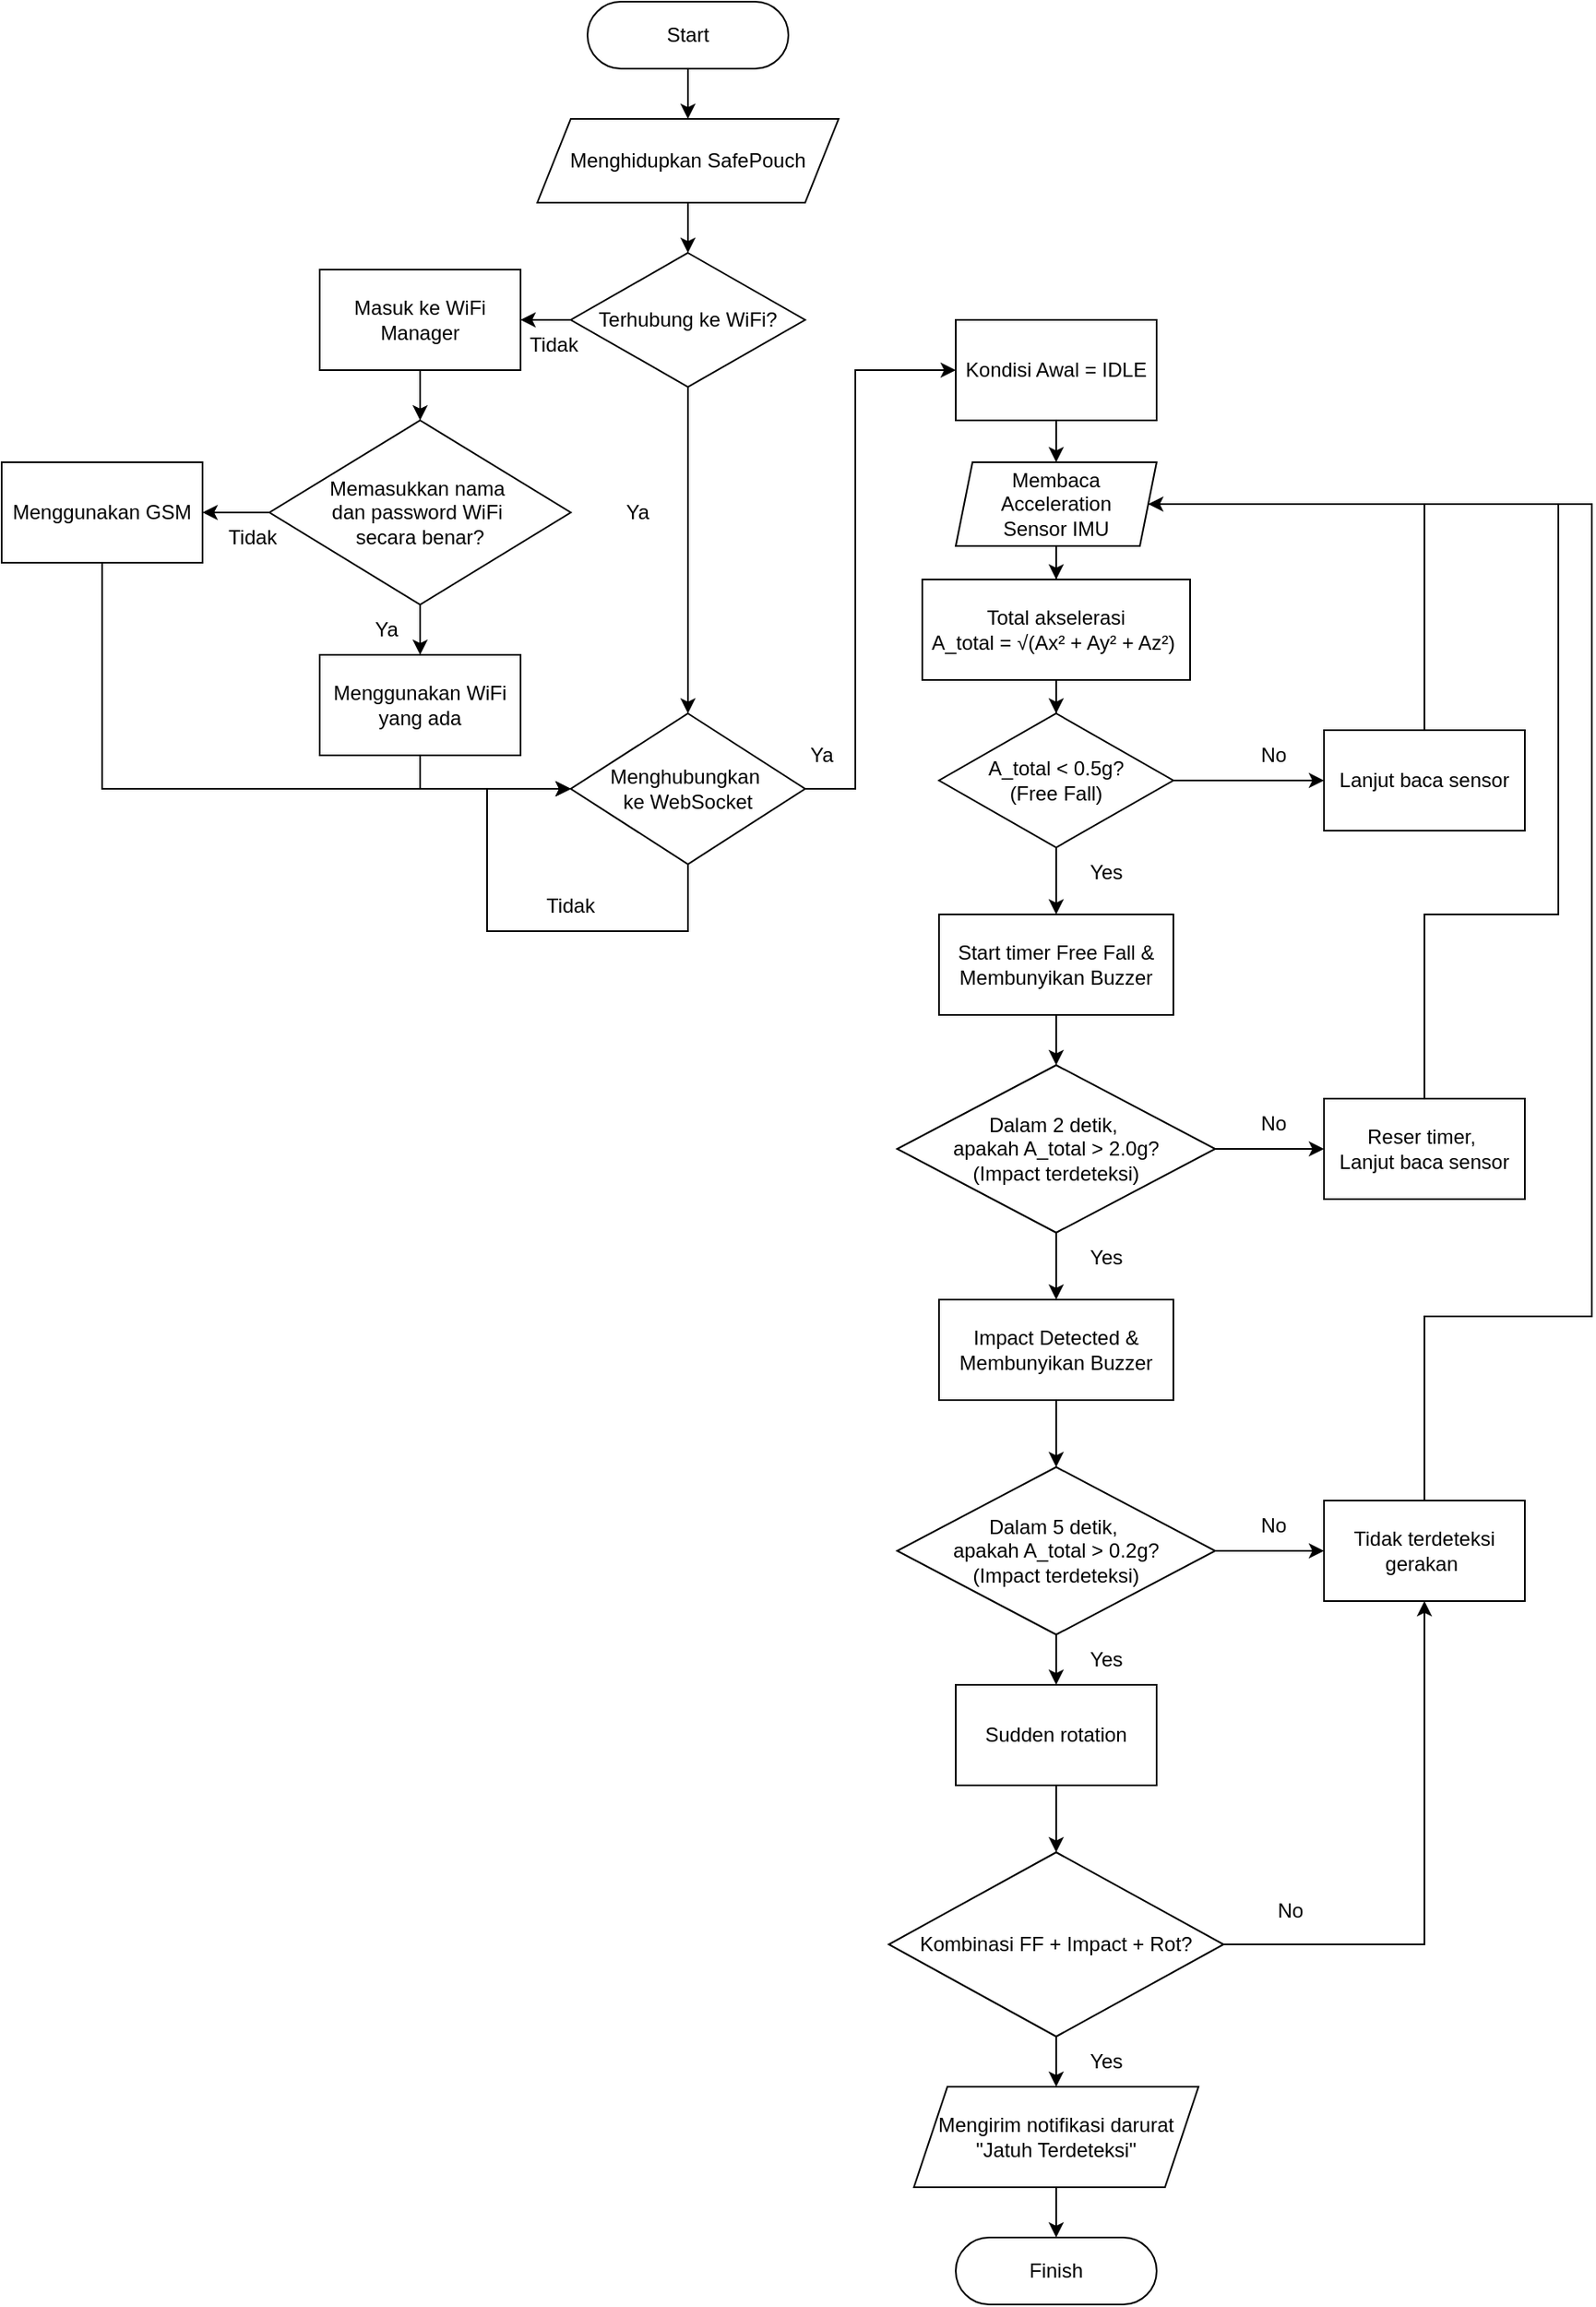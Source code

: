 <mxfile version="27.1.6">
  <diagram name="Page-1" id="5Ik2N1ymnzJY92Wbv4VA">
    <mxGraphModel dx="2492" dy="1745" grid="1" gridSize="10" guides="1" tooltips="1" connect="1" arrows="1" fold="1" page="1" pageScale="1" pageWidth="850" pageHeight="1100" math="0" shadow="0">
      <root>
        <mxCell id="0" />
        <mxCell id="1" parent="0" />
        <mxCell id="ZHBRc-rMhsBS03Q9fHRM-2" value="Finish" style="rounded=1;whiteSpace=wrap;html=1;arcSize=50;" parent="1" vertex="1">
          <mxGeometry x="120" y="1190" width="120" height="40" as="geometry" />
        </mxCell>
        <mxCell id="ZHBRc-rMhsBS03Q9fHRM-9" value="" style="edgeStyle=orthogonalEdgeStyle;rounded=0;orthogonalLoop=1;jettySize=auto;html=1;" parent="1" source="ZHBRc-rMhsBS03Q9fHRM-3" target="ZHBRc-rMhsBS03Q9fHRM-8" edge="1">
          <mxGeometry relative="1" as="geometry" />
        </mxCell>
        <mxCell id="ZHBRc-rMhsBS03Q9fHRM-3" value="Membaca&lt;div&gt;Acceleration&lt;/div&gt;&lt;div&gt;Sensor IMU&lt;/div&gt;" style="shape=parallelogram;perimeter=parallelogramPerimeter;whiteSpace=wrap;html=1;fixedSize=1;size=10;" parent="1" vertex="1">
          <mxGeometry x="120" y="130" width="120" height="50" as="geometry" />
        </mxCell>
        <mxCell id="ZHBRc-rMhsBS03Q9fHRM-12" value="" style="edgeStyle=orthogonalEdgeStyle;rounded=0;orthogonalLoop=1;jettySize=auto;html=1;" parent="1" source="ZHBRc-rMhsBS03Q9fHRM-6" target="ZHBRc-rMhsBS03Q9fHRM-11" edge="1">
          <mxGeometry relative="1" as="geometry" />
        </mxCell>
        <mxCell id="ZHBRc-rMhsBS03Q9fHRM-29" value="" style="edgeStyle=orthogonalEdgeStyle;rounded=0;orthogonalLoop=1;jettySize=auto;html=1;" parent="1" source="ZHBRc-rMhsBS03Q9fHRM-6" target="ZHBRc-rMhsBS03Q9fHRM-28" edge="1">
          <mxGeometry relative="1" as="geometry" />
        </mxCell>
        <mxCell id="ZHBRc-rMhsBS03Q9fHRM-6" value="A_total &amp;lt; 0.5g?&lt;div&gt;(Free Fall)&lt;/div&gt;" style="rhombus;whiteSpace=wrap;html=1;" parent="1" vertex="1">
          <mxGeometry x="110" y="280" width="140" height="80" as="geometry" />
        </mxCell>
        <mxCell id="ZHBRc-rMhsBS03Q9fHRM-10" value="" style="edgeStyle=orthogonalEdgeStyle;rounded=0;orthogonalLoop=1;jettySize=auto;html=1;" parent="1" source="ZHBRc-rMhsBS03Q9fHRM-8" target="ZHBRc-rMhsBS03Q9fHRM-6" edge="1">
          <mxGeometry relative="1" as="geometry" />
        </mxCell>
        <mxCell id="ZHBRc-rMhsBS03Q9fHRM-8" value="Total akselerasi&lt;br&gt;A_total =&amp;nbsp;√(Ax² + Ay² + Az²)&amp;nbsp;" style="rounded=0;whiteSpace=wrap;html=1;" parent="1" vertex="1">
          <mxGeometry x="100" y="200" width="160" height="60" as="geometry" />
        </mxCell>
        <mxCell id="ZHBRc-rMhsBS03Q9fHRM-16" value="" style="edgeStyle=orthogonalEdgeStyle;rounded=0;orthogonalLoop=1;jettySize=auto;html=1;" parent="1" source="ZHBRc-rMhsBS03Q9fHRM-11" target="ZHBRc-rMhsBS03Q9fHRM-15" edge="1">
          <mxGeometry relative="1" as="geometry" />
        </mxCell>
        <mxCell id="ZHBRc-rMhsBS03Q9fHRM-11" value="Start timer Free Fall &amp;amp;&lt;div&gt;Membunyikan Buzzer&lt;/div&gt;" style="rounded=0;whiteSpace=wrap;html=1;" parent="1" vertex="1">
          <mxGeometry x="110" y="400" width="140" height="60" as="geometry" />
        </mxCell>
        <mxCell id="ZHBRc-rMhsBS03Q9fHRM-22" value="" style="edgeStyle=orthogonalEdgeStyle;rounded=0;orthogonalLoop=1;jettySize=auto;html=1;" parent="1" source="ZHBRc-rMhsBS03Q9fHRM-15" target="ZHBRc-rMhsBS03Q9fHRM-17" edge="1">
          <mxGeometry relative="1" as="geometry" />
        </mxCell>
        <mxCell id="ZHBRc-rMhsBS03Q9fHRM-32" value="" style="edgeStyle=orthogonalEdgeStyle;rounded=0;orthogonalLoop=1;jettySize=auto;html=1;" parent="1" source="ZHBRc-rMhsBS03Q9fHRM-15" target="ZHBRc-rMhsBS03Q9fHRM-31" edge="1">
          <mxGeometry relative="1" as="geometry" />
        </mxCell>
        <mxCell id="ZHBRc-rMhsBS03Q9fHRM-15" value="Dalam 2 detik,&amp;nbsp;&lt;div&gt;apakah A_total &amp;gt; 2.0g?&lt;div&gt;(Impact terdeteksi)&lt;/div&gt;&lt;/div&gt;" style="rhombus;whiteSpace=wrap;html=1;" parent="1" vertex="1">
          <mxGeometry x="85" y="490" width="190" height="100" as="geometry" />
        </mxCell>
        <mxCell id="ZHBRc-rMhsBS03Q9fHRM-21" value="" style="edgeStyle=orthogonalEdgeStyle;rounded=0;orthogonalLoop=1;jettySize=auto;html=1;" parent="1" source="ZHBRc-rMhsBS03Q9fHRM-17" target="ZHBRc-rMhsBS03Q9fHRM-18" edge="1">
          <mxGeometry relative="1" as="geometry" />
        </mxCell>
        <mxCell id="ZHBRc-rMhsBS03Q9fHRM-17" value="Impact Detected &amp;amp;&lt;div&gt;Membunyikan Buzzer&lt;/div&gt;" style="rounded=0;whiteSpace=wrap;html=1;" parent="1" vertex="1">
          <mxGeometry x="110" y="630" width="140" height="60" as="geometry" />
        </mxCell>
        <mxCell id="ZHBRc-rMhsBS03Q9fHRM-20" value="" style="edgeStyle=orthogonalEdgeStyle;rounded=0;orthogonalLoop=1;jettySize=auto;html=1;" parent="1" source="ZHBRc-rMhsBS03Q9fHRM-18" target="ZHBRc-rMhsBS03Q9fHRM-19" edge="1">
          <mxGeometry relative="1" as="geometry" />
        </mxCell>
        <mxCell id="ZHBRc-rMhsBS03Q9fHRM-35" value="" style="edgeStyle=orthogonalEdgeStyle;rounded=0;orthogonalLoop=1;jettySize=auto;html=1;" parent="1" source="ZHBRc-rMhsBS03Q9fHRM-18" target="ZHBRc-rMhsBS03Q9fHRM-34" edge="1">
          <mxGeometry relative="1" as="geometry" />
        </mxCell>
        <mxCell id="ZHBRc-rMhsBS03Q9fHRM-18" value="Dalam 5 detik,&amp;nbsp;&lt;div&gt;apakah A_total &amp;gt; 0.2g?&lt;div&gt;(Impact terdeteksi)&lt;/div&gt;&lt;/div&gt;" style="rhombus;whiteSpace=wrap;html=1;" parent="1" vertex="1">
          <mxGeometry x="85" y="730" width="190" height="100" as="geometry" />
        </mxCell>
        <mxCell id="ZHBRc-rMhsBS03Q9fHRM-27" value="" style="edgeStyle=orthogonalEdgeStyle;rounded=0;orthogonalLoop=1;jettySize=auto;html=1;" parent="1" source="ZHBRc-rMhsBS03Q9fHRM-19" target="ZHBRc-rMhsBS03Q9fHRM-23" edge="1">
          <mxGeometry relative="1" as="geometry" />
        </mxCell>
        <mxCell id="ZHBRc-rMhsBS03Q9fHRM-19" value="Sudden rotation" style="rounded=0;whiteSpace=wrap;html=1;" parent="1" vertex="1">
          <mxGeometry x="120" y="860" width="120" height="60" as="geometry" />
        </mxCell>
        <mxCell id="ZHBRc-rMhsBS03Q9fHRM-26" value="" style="edgeStyle=orthogonalEdgeStyle;rounded=0;orthogonalLoop=1;jettySize=auto;html=1;" parent="1" source="ZHBRc-rMhsBS03Q9fHRM-23" target="ZHBRc-rMhsBS03Q9fHRM-25" edge="1">
          <mxGeometry relative="1" as="geometry" />
        </mxCell>
        <mxCell id="ZHBRc-rMhsBS03Q9fHRM-23" value="Kombinasi FF + Impact + Rot?" style="rhombus;whiteSpace=wrap;html=1;" parent="1" vertex="1">
          <mxGeometry x="80" y="960" width="200" height="110" as="geometry" />
        </mxCell>
        <mxCell id="ZHBRc-rMhsBS03Q9fHRM-38" value="" style="edgeStyle=orthogonalEdgeStyle;rounded=0;orthogonalLoop=1;jettySize=auto;html=1;" parent="1" source="ZHBRc-rMhsBS03Q9fHRM-25" target="ZHBRc-rMhsBS03Q9fHRM-2" edge="1">
          <mxGeometry relative="1" as="geometry" />
        </mxCell>
        <mxCell id="ZHBRc-rMhsBS03Q9fHRM-25" value="Mengirim notifikasi darurat&lt;div&gt;&quot;Jatuh Terdeteksi&quot;&lt;/div&gt;" style="shape=parallelogram;perimeter=parallelogramPerimeter;whiteSpace=wrap;html=1;fixedSize=1;" parent="1" vertex="1">
          <mxGeometry x="95" y="1100" width="170" height="60" as="geometry" />
        </mxCell>
        <mxCell id="ZHBRc-rMhsBS03Q9fHRM-28" value="Lanjut baca sensor" style="rounded=0;whiteSpace=wrap;html=1;" parent="1" vertex="1">
          <mxGeometry x="340" y="290" width="120" height="60" as="geometry" />
        </mxCell>
        <mxCell id="ZHBRc-rMhsBS03Q9fHRM-30" value="" style="endArrow=classic;html=1;rounded=0;exitX=0.5;exitY=0;exitDx=0;exitDy=0;entryX=1;entryY=0.5;entryDx=0;entryDy=0;" parent="1" source="ZHBRc-rMhsBS03Q9fHRM-28" target="ZHBRc-rMhsBS03Q9fHRM-3" edge="1">
          <mxGeometry width="50" height="50" relative="1" as="geometry">
            <mxPoint x="200" y="410" as="sourcePoint" />
            <mxPoint x="250" y="360" as="targetPoint" />
            <Array as="points">
              <mxPoint x="400" y="155" />
            </Array>
          </mxGeometry>
        </mxCell>
        <mxCell id="ZHBRc-rMhsBS03Q9fHRM-31" value="&lt;div&gt;Reser timer,&amp;nbsp;&lt;/div&gt;Lanjut baca sensor" style="rounded=0;whiteSpace=wrap;html=1;" parent="1" vertex="1">
          <mxGeometry x="340" y="510" width="120" height="60" as="geometry" />
        </mxCell>
        <mxCell id="ZHBRc-rMhsBS03Q9fHRM-33" value="" style="endArrow=none;html=1;rounded=0;exitX=0.5;exitY=0;exitDx=0;exitDy=0;startFill=0;entryX=1;entryY=0.5;entryDx=0;entryDy=0;" parent="1" source="ZHBRc-rMhsBS03Q9fHRM-31" target="ZHBRc-rMhsBS03Q9fHRM-3" edge="1">
          <mxGeometry width="50" height="50" relative="1" as="geometry">
            <mxPoint x="410" y="510" as="sourcePoint" />
            <mxPoint x="290" y="210" as="targetPoint" />
            <Array as="points">
              <mxPoint x="400" y="400" />
              <mxPoint x="480" y="400" />
              <mxPoint x="480" y="155" />
            </Array>
          </mxGeometry>
        </mxCell>
        <mxCell id="ZHBRc-rMhsBS03Q9fHRM-34" value="Tidak terdeteksi gerakan&amp;nbsp;" style="rounded=0;whiteSpace=wrap;html=1;" parent="1" vertex="1">
          <mxGeometry x="340" y="750" width="120" height="60" as="geometry" />
        </mxCell>
        <mxCell id="ZHBRc-rMhsBS03Q9fHRM-37" value="" style="endArrow=classic;html=1;rounded=0;exitX=1;exitY=0.5;exitDx=0;exitDy=0;entryX=0.5;entryY=1;entryDx=0;entryDy=0;" parent="1" source="ZHBRc-rMhsBS03Q9fHRM-23" target="ZHBRc-rMhsBS03Q9fHRM-34" edge="1">
          <mxGeometry width="50" height="50" relative="1" as="geometry">
            <mxPoint x="410" y="790" as="sourcePoint" />
            <mxPoint x="360" y="950" as="targetPoint" />
            <Array as="points">
              <mxPoint x="400" y="1015" />
            </Array>
          </mxGeometry>
        </mxCell>
        <mxCell id="ZHBRc-rMhsBS03Q9fHRM-39" value="Yes" style="text;html=1;align=center;verticalAlign=middle;whiteSpace=wrap;rounded=0;" parent="1" vertex="1">
          <mxGeometry x="180" y="830" width="60" height="30" as="geometry" />
        </mxCell>
        <mxCell id="ZHBRc-rMhsBS03Q9fHRM-40" value="No" style="text;html=1;align=center;verticalAlign=middle;whiteSpace=wrap;rounded=0;" parent="1" vertex="1">
          <mxGeometry x="280" y="750" width="60" height="30" as="geometry" />
        </mxCell>
        <mxCell id="ZHBRc-rMhsBS03Q9fHRM-41" value="Yes" style="text;html=1;align=center;verticalAlign=middle;whiteSpace=wrap;rounded=0;" parent="1" vertex="1">
          <mxGeometry x="180" y="1070" width="60" height="30" as="geometry" />
        </mxCell>
        <mxCell id="ZHBRc-rMhsBS03Q9fHRM-42" value="No" style="text;html=1;align=center;verticalAlign=middle;whiteSpace=wrap;rounded=0;" parent="1" vertex="1">
          <mxGeometry x="290" y="980" width="60" height="30" as="geometry" />
        </mxCell>
        <mxCell id="ZHBRc-rMhsBS03Q9fHRM-43" value="Yes" style="text;html=1;align=center;verticalAlign=middle;whiteSpace=wrap;rounded=0;" parent="1" vertex="1">
          <mxGeometry x="180" y="590" width="60" height="30" as="geometry" />
        </mxCell>
        <mxCell id="ZHBRc-rMhsBS03Q9fHRM-44" value="No" style="text;html=1;align=center;verticalAlign=middle;whiteSpace=wrap;rounded=0;" parent="1" vertex="1">
          <mxGeometry x="280" y="510" width="60" height="30" as="geometry" />
        </mxCell>
        <mxCell id="ZHBRc-rMhsBS03Q9fHRM-45" value="Yes" style="text;html=1;align=center;verticalAlign=middle;whiteSpace=wrap;rounded=0;" parent="1" vertex="1">
          <mxGeometry x="180" y="360" width="60" height="30" as="geometry" />
        </mxCell>
        <mxCell id="ZHBRc-rMhsBS03Q9fHRM-46" value="No" style="text;html=1;align=center;verticalAlign=middle;whiteSpace=wrap;rounded=0;" parent="1" vertex="1">
          <mxGeometry x="280" y="290" width="60" height="30" as="geometry" />
        </mxCell>
        <mxCell id="ZHBRc-rMhsBS03Q9fHRM-47" style="edgeStyle=orthogonalEdgeStyle;rounded=0;orthogonalLoop=1;jettySize=auto;html=1;exitX=0.5;exitY=1;exitDx=0;exitDy=0;" parent="1" source="ZHBRc-rMhsBS03Q9fHRM-40" target="ZHBRc-rMhsBS03Q9fHRM-40" edge="1">
          <mxGeometry relative="1" as="geometry" />
        </mxCell>
        <mxCell id="ZHBRc-rMhsBS03Q9fHRM-48" value="" style="endArrow=none;html=1;rounded=0;exitX=0.5;exitY=0;exitDx=0;exitDy=0;startFill=0;entryX=1;entryY=0.5;entryDx=0;entryDy=0;" parent="1" source="ZHBRc-rMhsBS03Q9fHRM-34" target="ZHBRc-rMhsBS03Q9fHRM-3" edge="1">
          <mxGeometry width="50" height="50" relative="1" as="geometry">
            <mxPoint x="410" y="520" as="sourcePoint" />
            <mxPoint x="245" y="170" as="targetPoint" />
            <Array as="points">
              <mxPoint x="400" y="640" />
              <mxPoint x="500" y="640" />
              <mxPoint x="500" y="155" />
            </Array>
          </mxGeometry>
        </mxCell>
        <mxCell id="4NyOSzROxUL3Upl0onSB-21" value="" style="edgeStyle=orthogonalEdgeStyle;rounded=0;orthogonalLoop=1;jettySize=auto;html=1;" edge="1" parent="1" source="4NyOSzROxUL3Upl0onSB-1" target="4NyOSzROxUL3Upl0onSB-2">
          <mxGeometry relative="1" as="geometry" />
        </mxCell>
        <mxCell id="4NyOSzROxUL3Upl0onSB-1" value="Menghidupkan SafePouch" style="shape=parallelogram;perimeter=parallelogramPerimeter;whiteSpace=wrap;html=1;fixedSize=1;" vertex="1" parent="1">
          <mxGeometry x="-130" y="-75" width="180" height="50" as="geometry" />
        </mxCell>
        <mxCell id="4NyOSzROxUL3Upl0onSB-4" value="" style="edgeStyle=orthogonalEdgeStyle;rounded=0;orthogonalLoop=1;jettySize=auto;html=1;" edge="1" parent="1" source="4NyOSzROxUL3Upl0onSB-2" target="4NyOSzROxUL3Upl0onSB-3">
          <mxGeometry relative="1" as="geometry" />
        </mxCell>
        <mxCell id="4NyOSzROxUL3Upl0onSB-6" value="" style="edgeStyle=orthogonalEdgeStyle;rounded=0;orthogonalLoop=1;jettySize=auto;html=1;entryX=0.5;entryY=0;entryDx=0;entryDy=0;" edge="1" parent="1" source="4NyOSzROxUL3Upl0onSB-2" target="4NyOSzROxUL3Upl0onSB-26">
          <mxGeometry relative="1" as="geometry">
            <mxPoint x="-40" y="300" as="targetPoint" />
          </mxGeometry>
        </mxCell>
        <mxCell id="4NyOSzROxUL3Upl0onSB-2" value="Terhubung ke WiFi?&lt;span style=&quot;color: rgba(0, 0, 0, 0); font-family: monospace; font-size: 0px; text-align: start; text-wrap-mode: nowrap;&quot;&gt;%3CmxGraphModel%3E%3Croot%3E%3CmxCell%20id%3D%220%22%2F%3E%3CmxCell%20id%3D%221%22%20parent%3D%220%22%2F%3E%3CmxCell%20id%3D%222%22%20value%3D%22A_total%20%26amp%3Blt%3B%200.4g%3F%26lt%3Bdiv%26gt%3B(Free%20Fall)%26lt%3B%2Fdiv%26gt%3B%22%20style%3D%22rhombus%3BwhiteSpace%3Dwrap%3Bhtml%3D1%3B%22%20vertex%3D%221%22%20parent%3D%221%22%3E%3CmxGeometry%20x%3D%22110%22%20y%3D%22280%22%20width%3D%22140%22%20height%3D%2280%22%20as%3D%22geometry%22%2F%3E%3C%2FmxCell%3E%3C%2Froot%3E%3C%2FmxGraphModel%3E&lt;/span&gt;" style="rhombus;whiteSpace=wrap;html=1;" vertex="1" parent="1">
          <mxGeometry x="-110" y="5" width="140" height="80" as="geometry" />
        </mxCell>
        <mxCell id="4NyOSzROxUL3Upl0onSB-8" value="" style="edgeStyle=orthogonalEdgeStyle;rounded=0;orthogonalLoop=1;jettySize=auto;html=1;" edge="1" parent="1" source="4NyOSzROxUL3Upl0onSB-3" target="4NyOSzROxUL3Upl0onSB-7">
          <mxGeometry relative="1" as="geometry" />
        </mxCell>
        <mxCell id="4NyOSzROxUL3Upl0onSB-3" value="Masuk ke WiFi Manager" style="rounded=0;whiteSpace=wrap;html=1;" vertex="1" parent="1">
          <mxGeometry x="-260" y="15" width="120" height="60" as="geometry" />
        </mxCell>
        <mxCell id="4NyOSzROxUL3Upl0onSB-11" value="" style="edgeStyle=orthogonalEdgeStyle;rounded=0;orthogonalLoop=1;jettySize=auto;html=1;" edge="1" parent="1" source="4NyOSzROxUL3Upl0onSB-7" target="4NyOSzROxUL3Upl0onSB-10">
          <mxGeometry relative="1" as="geometry" />
        </mxCell>
        <mxCell id="4NyOSzROxUL3Upl0onSB-12" value="" style="edgeStyle=orthogonalEdgeStyle;rounded=0;orthogonalLoop=1;jettySize=auto;html=1;" edge="1" parent="1" source="4NyOSzROxUL3Upl0onSB-7" target="4NyOSzROxUL3Upl0onSB-9">
          <mxGeometry relative="1" as="geometry" />
        </mxCell>
        <mxCell id="4NyOSzROxUL3Upl0onSB-7" value="Memasukkan nama&amp;nbsp;&lt;div&gt;dan password WiFi&amp;nbsp;&lt;/div&gt;&lt;div&gt;secara benar?&lt;/div&gt;" style="rhombus;whiteSpace=wrap;html=1;" vertex="1" parent="1">
          <mxGeometry x="-290" y="105" width="180" height="110" as="geometry" />
        </mxCell>
        <mxCell id="4NyOSzROxUL3Upl0onSB-9" value="Menggunakan GSM" style="rounded=0;whiteSpace=wrap;html=1;" vertex="1" parent="1">
          <mxGeometry x="-450" y="130" width="120" height="60" as="geometry" />
        </mxCell>
        <mxCell id="4NyOSzROxUL3Upl0onSB-10" value="Menggunakan WiFi yang ada" style="rounded=0;whiteSpace=wrap;html=1;" vertex="1" parent="1">
          <mxGeometry x="-260" y="245" width="120" height="60" as="geometry" />
        </mxCell>
        <mxCell id="4NyOSzROxUL3Upl0onSB-14" value="" style="endArrow=classic;html=1;rounded=0;exitX=0.5;exitY=1;exitDx=0;exitDy=0;entryX=0;entryY=0.5;entryDx=0;entryDy=0;" edge="1" parent="1" source="4NyOSzROxUL3Upl0onSB-9" target="4NyOSzROxUL3Upl0onSB-26">
          <mxGeometry width="50" height="50" relative="1" as="geometry">
            <mxPoint x="340" y="335" as="sourcePoint" />
            <mxPoint x="-100" y="330" as="targetPoint" />
            <Array as="points">
              <mxPoint x="-390" y="325" />
            </Array>
          </mxGeometry>
        </mxCell>
        <mxCell id="4NyOSzROxUL3Upl0onSB-15" value="Tidak" style="text;html=1;align=center;verticalAlign=middle;whiteSpace=wrap;rounded=0;" vertex="1" parent="1">
          <mxGeometry x="-150" y="45" width="60" height="30" as="geometry" />
        </mxCell>
        <mxCell id="4NyOSzROxUL3Upl0onSB-16" value="Ya" style="text;html=1;align=center;verticalAlign=middle;whiteSpace=wrap;rounded=0;" vertex="1" parent="1">
          <mxGeometry x="-100" y="145" width="60" height="30" as="geometry" />
        </mxCell>
        <mxCell id="4NyOSzROxUL3Upl0onSB-17" value="Tidak" style="text;html=1;align=center;verticalAlign=middle;whiteSpace=wrap;rounded=0;" vertex="1" parent="1">
          <mxGeometry x="-330" y="160" width="60" height="30" as="geometry" />
        </mxCell>
        <mxCell id="4NyOSzROxUL3Upl0onSB-18" value="Ya" style="text;html=1;align=center;verticalAlign=middle;whiteSpace=wrap;rounded=0;" vertex="1" parent="1">
          <mxGeometry x="-250" y="215" width="60" height="30" as="geometry" />
        </mxCell>
        <mxCell id="4NyOSzROxUL3Upl0onSB-20" value="" style="edgeStyle=orthogonalEdgeStyle;rounded=0;orthogonalLoop=1;jettySize=auto;html=1;" edge="1" parent="1" source="4NyOSzROxUL3Upl0onSB-19" target="4NyOSzROxUL3Upl0onSB-1">
          <mxGeometry relative="1" as="geometry" />
        </mxCell>
        <mxCell id="4NyOSzROxUL3Upl0onSB-19" value="Start" style="rounded=1;whiteSpace=wrap;html=1;arcSize=50;" vertex="1" parent="1">
          <mxGeometry x="-100" y="-145" width="120" height="40" as="geometry" />
        </mxCell>
        <mxCell id="4NyOSzROxUL3Upl0onSB-23" value="" style="endArrow=classic;html=1;rounded=0;exitX=0.5;exitY=1;exitDx=0;exitDy=0;entryX=0;entryY=0.5;entryDx=0;entryDy=0;" edge="1" parent="1" source="4NyOSzROxUL3Upl0onSB-10" target="4NyOSzROxUL3Upl0onSB-26">
          <mxGeometry width="50" height="50" relative="1" as="geometry">
            <mxPoint x="-220" y="350" as="sourcePoint" />
            <mxPoint x="-100" y="330" as="targetPoint" />
            <Array as="points">
              <mxPoint x="-200" y="325" />
            </Array>
          </mxGeometry>
        </mxCell>
        <mxCell id="4NyOSzROxUL3Upl0onSB-24" value="" style="endArrow=classic;html=1;rounded=0;exitX=1;exitY=0.5;exitDx=0;exitDy=0;entryX=0;entryY=0.5;entryDx=0;entryDy=0;" edge="1" parent="1" source="4NyOSzROxUL3Upl0onSB-26" target="4NyOSzROxUL3Upl0onSB-32">
          <mxGeometry width="50" height="50" relative="1" as="geometry">
            <mxPoint x="20" y="330" as="sourcePoint" />
            <mxPoint y="455" as="targetPoint" />
            <Array as="points">
              <mxPoint x="60" y="325" />
              <mxPoint x="60" y="75" />
            </Array>
          </mxGeometry>
        </mxCell>
        <mxCell id="4NyOSzROxUL3Upl0onSB-26" value="Menghubungkan&amp;nbsp;&lt;div&gt;ke WebSocket&lt;/div&gt;" style="rhombus;whiteSpace=wrap;html=1;" vertex="1" parent="1">
          <mxGeometry x="-110" y="280" width="140" height="90" as="geometry" />
        </mxCell>
        <mxCell id="4NyOSzROxUL3Upl0onSB-28" value="Ya" style="text;html=1;align=center;verticalAlign=middle;whiteSpace=wrap;rounded=0;" vertex="1" parent="1">
          <mxGeometry x="10" y="290" width="60" height="30" as="geometry" />
        </mxCell>
        <mxCell id="4NyOSzROxUL3Upl0onSB-29" value="" style="endArrow=classic;html=1;rounded=0;exitX=0.5;exitY=1;exitDx=0;exitDy=0;entryX=0;entryY=0.5;entryDx=0;entryDy=0;" edge="1" parent="1" source="4NyOSzROxUL3Upl0onSB-26" target="4NyOSzROxUL3Upl0onSB-26">
          <mxGeometry width="50" height="50" relative="1" as="geometry">
            <mxPoint x="60" y="395" as="sourcePoint" />
            <mxPoint x="155" y="230" as="targetPoint" />
            <Array as="points">
              <mxPoint x="-40" y="410" />
              <mxPoint x="-160" y="410" />
              <mxPoint x="-160" y="325" />
            </Array>
          </mxGeometry>
        </mxCell>
        <mxCell id="4NyOSzROxUL3Upl0onSB-30" value="Tidak" style="text;html=1;align=center;verticalAlign=middle;whiteSpace=wrap;rounded=0;" vertex="1" parent="1">
          <mxGeometry x="-140" y="380" width="60" height="30" as="geometry" />
        </mxCell>
        <mxCell id="4NyOSzROxUL3Upl0onSB-33" value="" style="edgeStyle=orthogonalEdgeStyle;rounded=0;orthogonalLoop=1;jettySize=auto;html=1;entryX=0.5;entryY=0;entryDx=0;entryDy=0;" edge="1" parent="1" source="4NyOSzROxUL3Upl0onSB-32" target="ZHBRc-rMhsBS03Q9fHRM-3">
          <mxGeometry relative="1" as="geometry" />
        </mxCell>
        <mxCell id="4NyOSzROxUL3Upl0onSB-32" value="Kondisi Awal = IDLE" style="rounded=0;whiteSpace=wrap;html=1;" vertex="1" parent="1">
          <mxGeometry x="120" y="45" width="120" height="60" as="geometry" />
        </mxCell>
      </root>
    </mxGraphModel>
  </diagram>
</mxfile>
